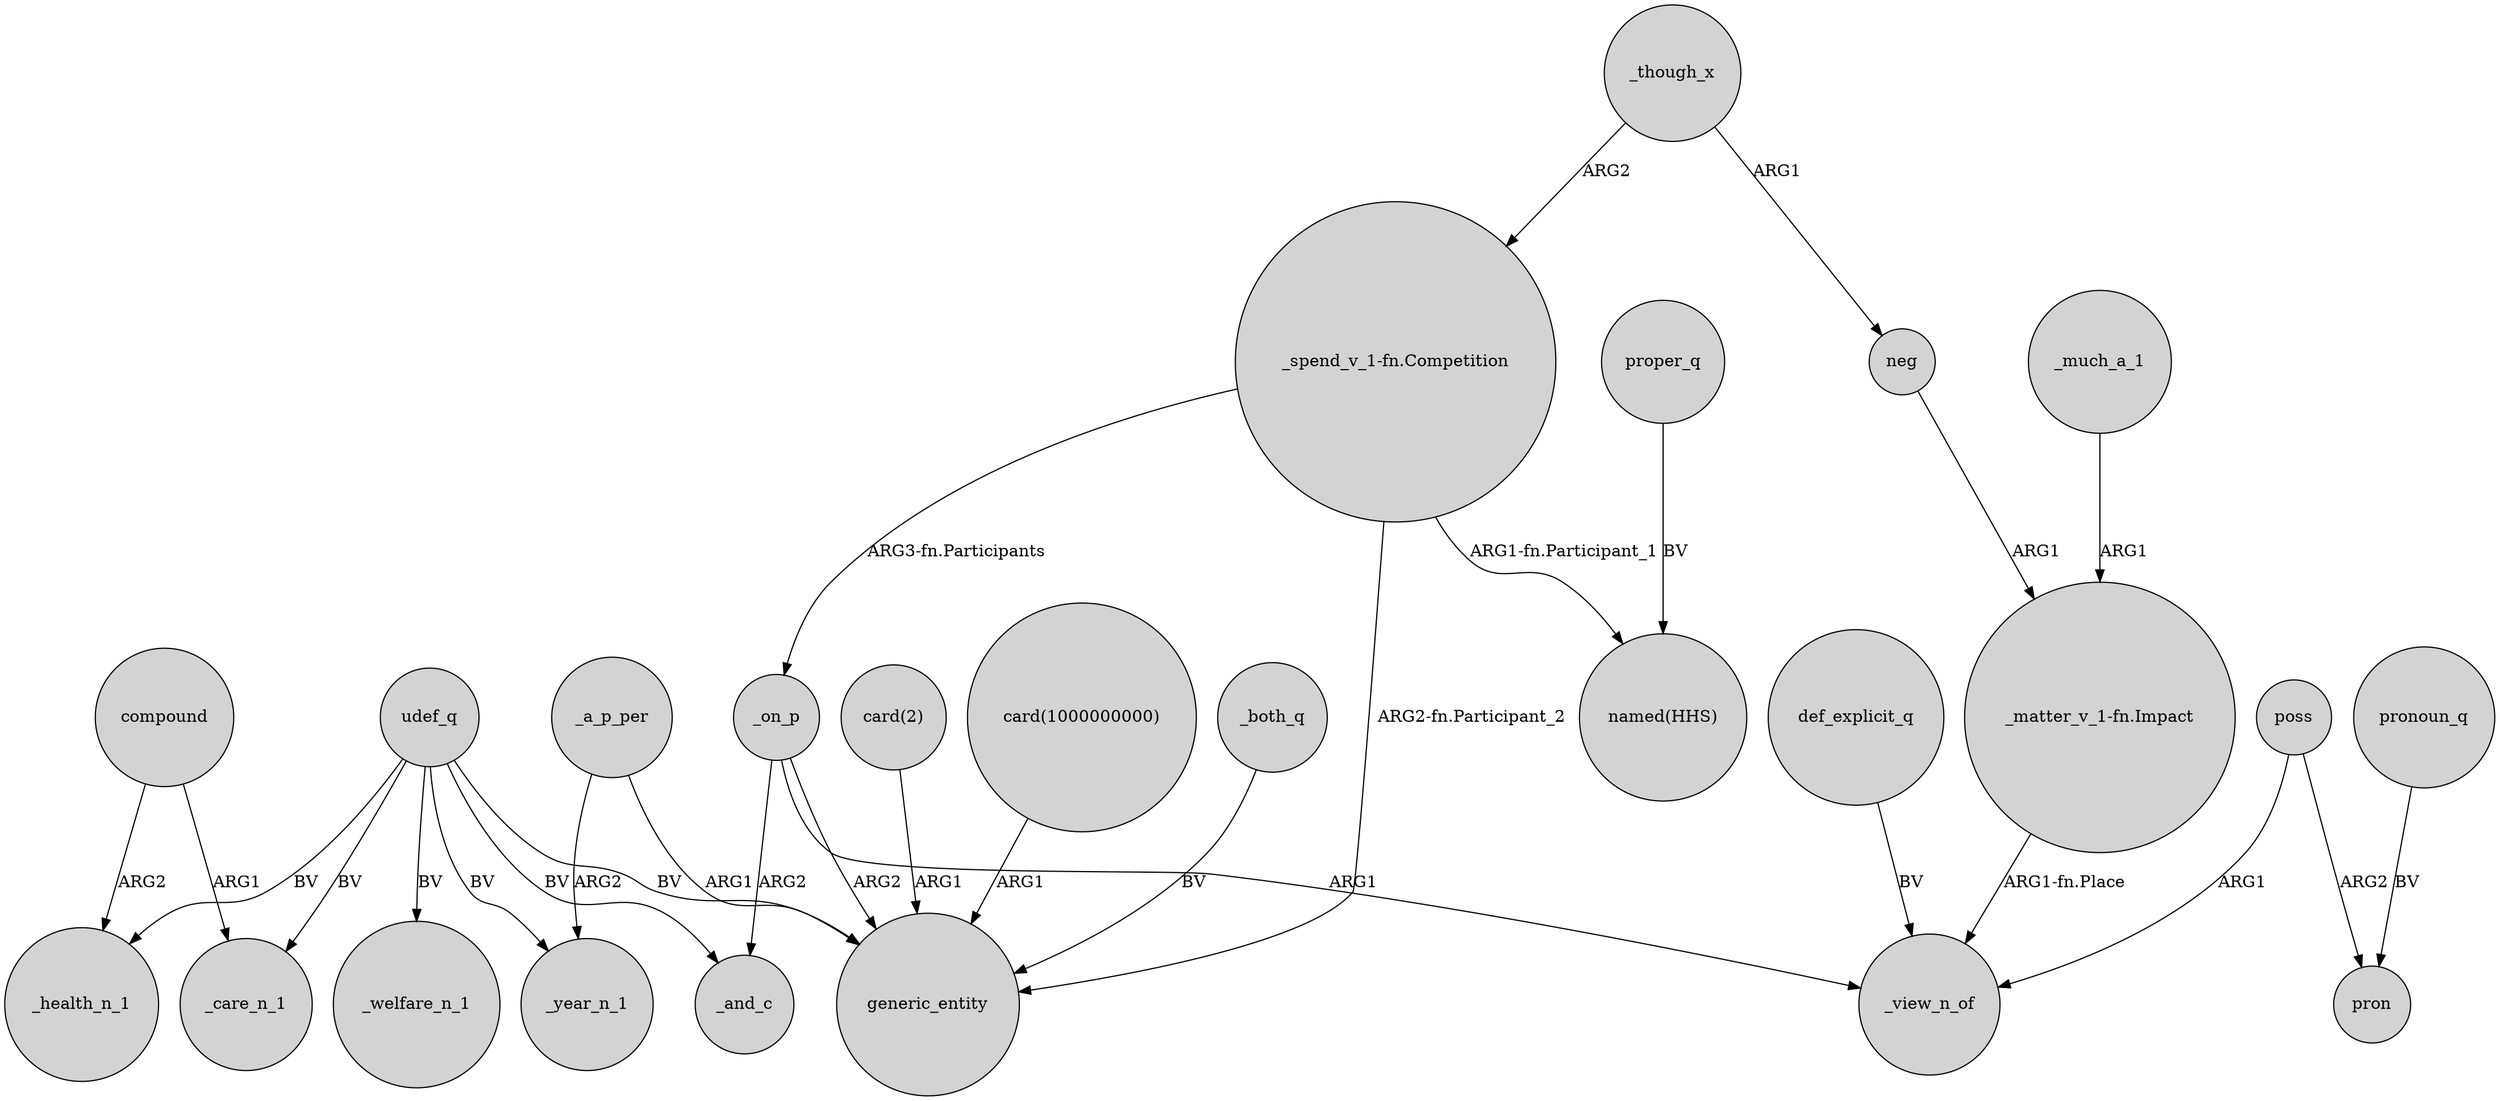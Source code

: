 digraph {
	node [shape=circle style=filled]
	udef_q -> _health_n_1 [label=BV]
	"_spend_v_1-fn.Competition" -> generic_entity [label="ARG2-fn.Participant_2"]
	compound -> _health_n_1 [label=ARG2]
	udef_q -> _care_n_1 [label=BV]
	_a_p_per -> _year_n_1 [label=ARG2]
	_a_p_per -> generic_entity [label=ARG1]
	udef_q -> _and_c [label=BV]
	_though_x -> neg [label=ARG1]
	udef_q -> generic_entity [label=BV]
	pronoun_q -> pron [label=BV]
	_though_x -> "_spend_v_1-fn.Competition" [label=ARG2]
	def_explicit_q -> _view_n_of [label=BV]
	"_spend_v_1-fn.Competition" -> _on_p [label="ARG3-fn.Participants"]
	poss -> pron [label=ARG2]
	compound -> _care_n_1 [label=ARG1]
	udef_q -> _welfare_n_1 [label=BV]
	_on_p -> _and_c [label=ARG2]
	_on_p -> _view_n_of [label=ARG1]
	"_matter_v_1-fn.Impact" -> _view_n_of [label="ARG1-fn.Place"]
	poss -> _view_n_of [label=ARG1]
	proper_q -> "named(HHS)" [label=BV]
	"card(2)" -> generic_entity [label=ARG1]
	udef_q -> _year_n_1 [label=BV]
	_on_p -> generic_entity [label=ARG2]
	"card(1000000000)" -> generic_entity [label=ARG1]
	_much_a_1 -> "_matter_v_1-fn.Impact" [label=ARG1]
	"_spend_v_1-fn.Competition" -> "named(HHS)" [label="ARG1-fn.Participant_1"]
	neg -> "_matter_v_1-fn.Impact" [label=ARG1]
	_both_q -> generic_entity [label=BV]
}
